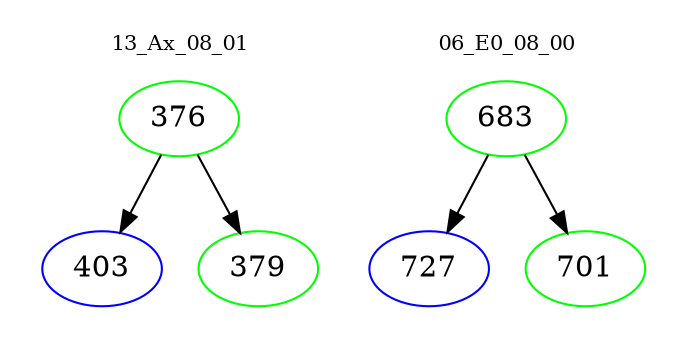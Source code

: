digraph{
subgraph cluster_0 {
color = white
label = "13_Ax_08_01";
fontsize=10;
T0_376 [label="376", color="green"]
T0_376 -> T0_403 [color="black"]
T0_403 [label="403", color="blue"]
T0_376 -> T0_379 [color="black"]
T0_379 [label="379", color="green"]
}
subgraph cluster_1 {
color = white
label = "06_E0_08_00";
fontsize=10;
T1_683 [label="683", color="green"]
T1_683 -> T1_727 [color="black"]
T1_727 [label="727", color="blue"]
T1_683 -> T1_701 [color="black"]
T1_701 [label="701", color="green"]
}
}
